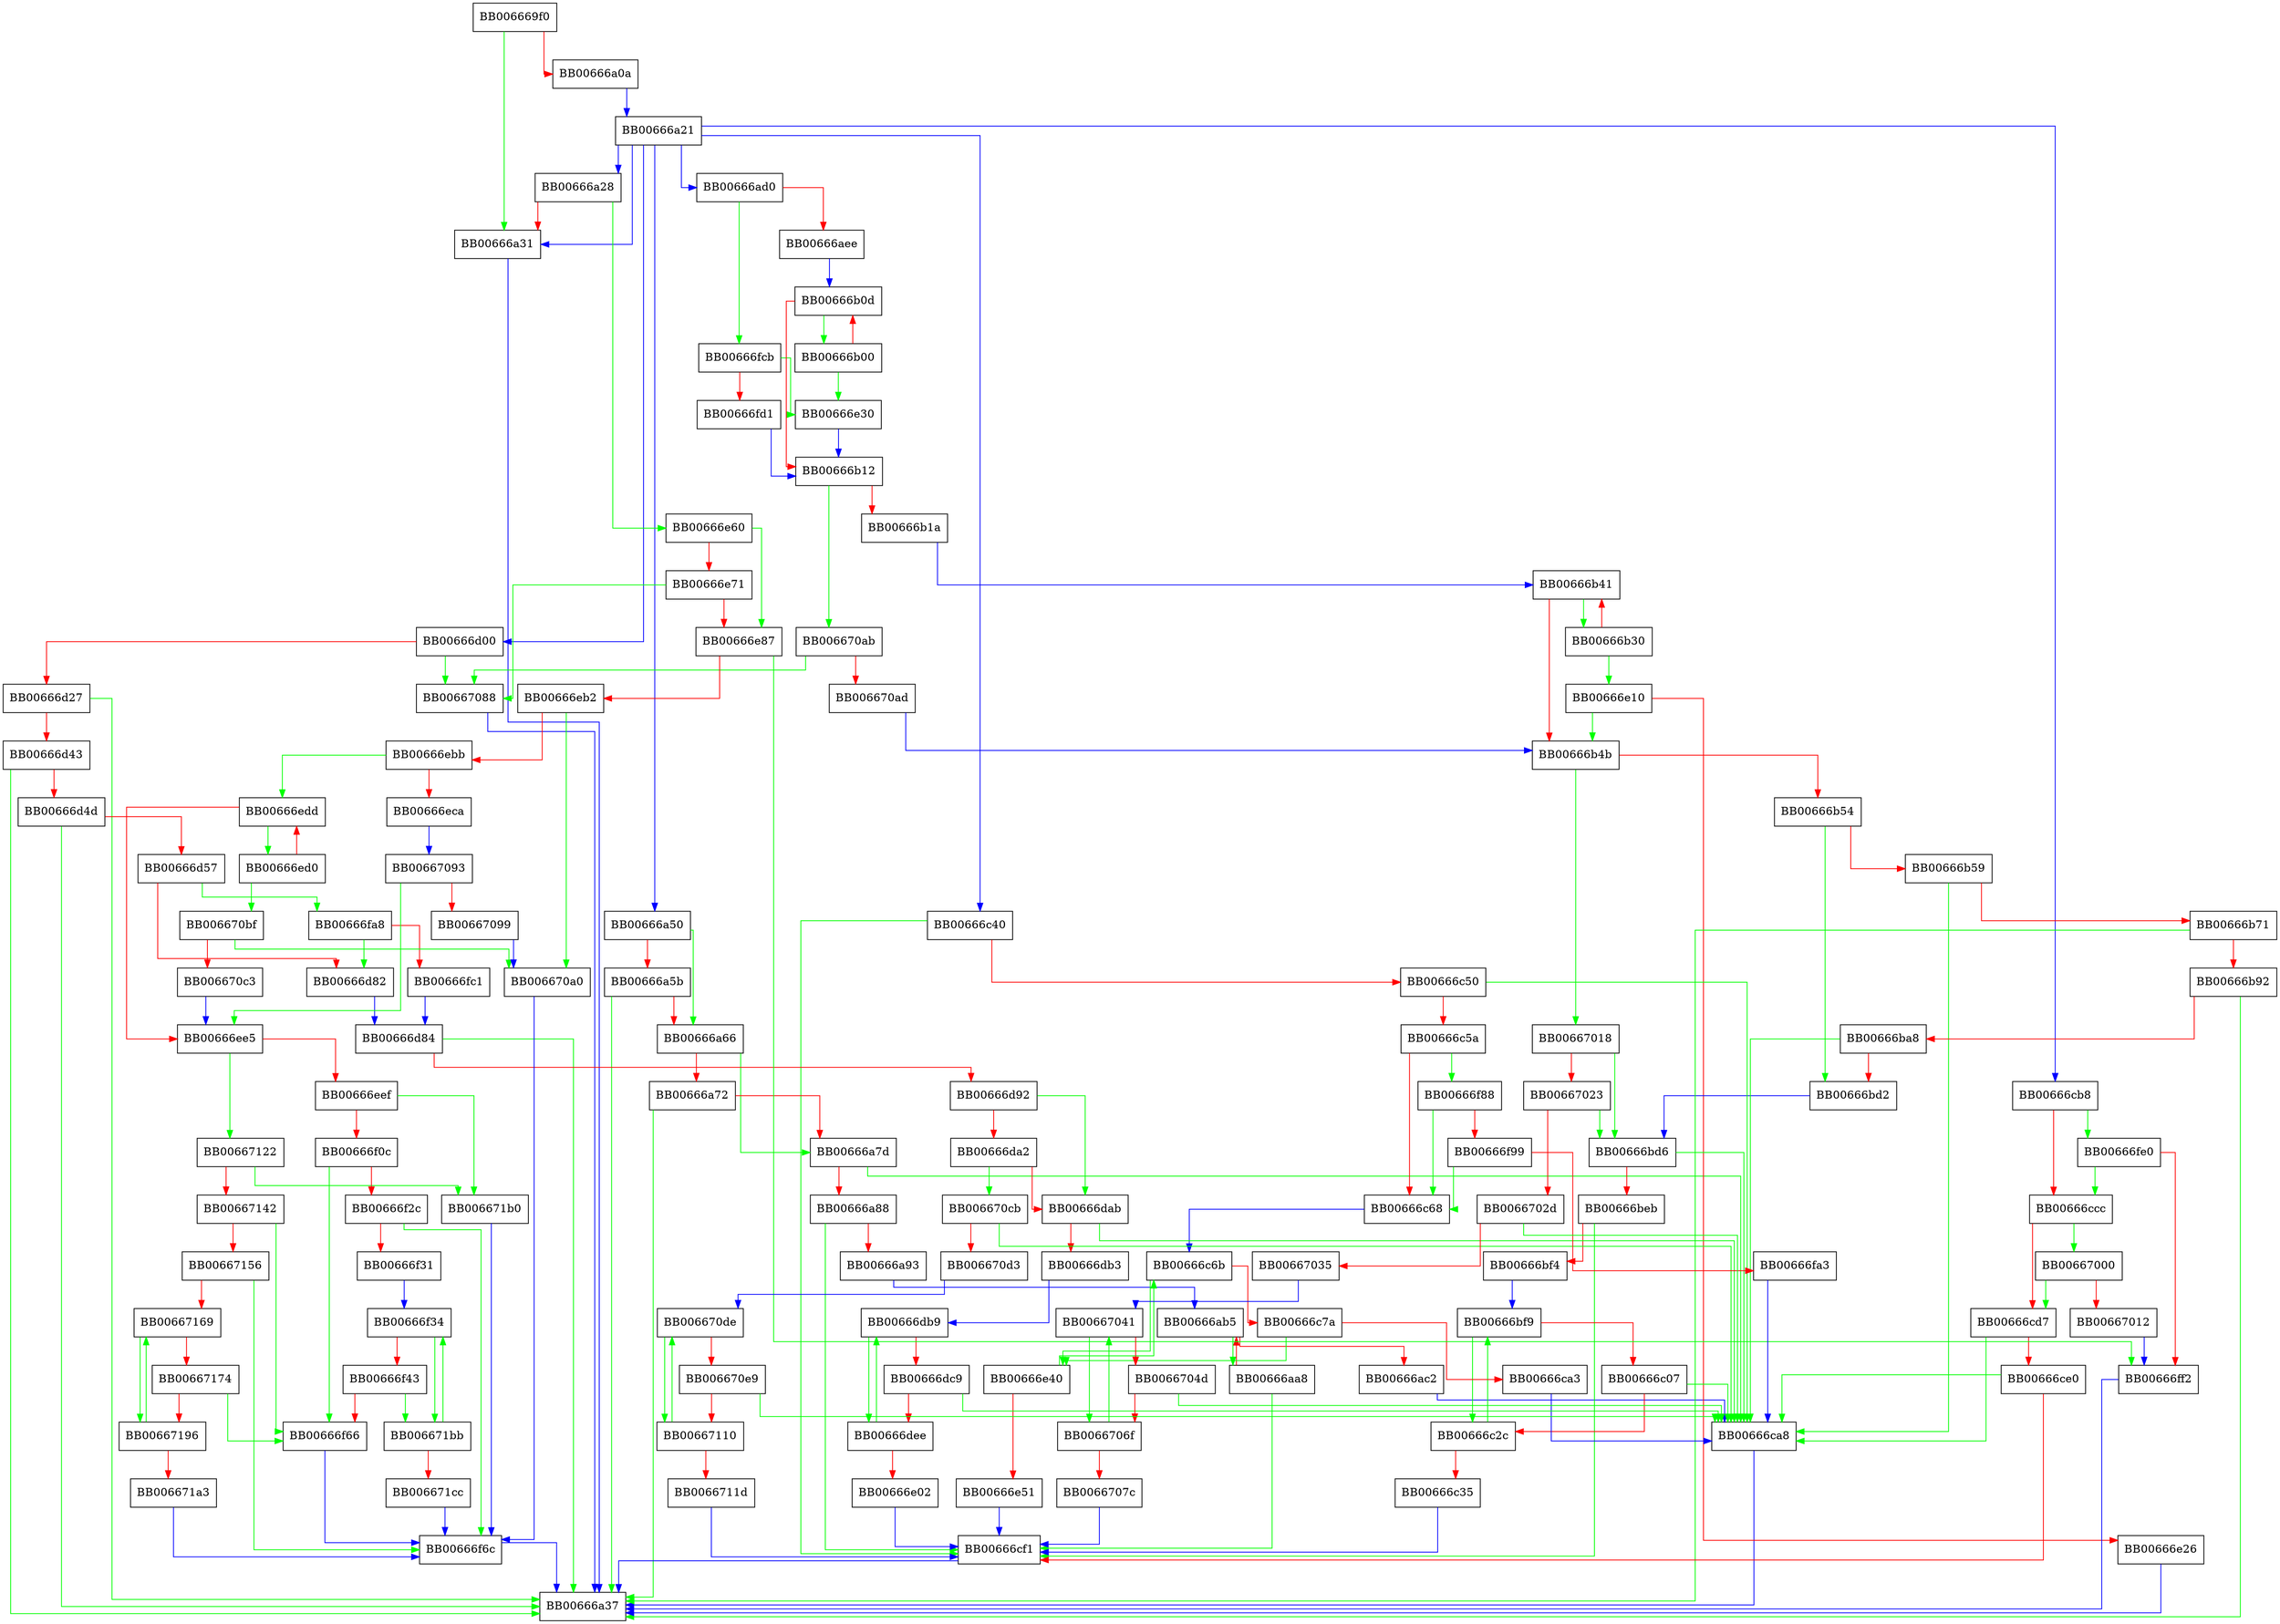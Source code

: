 digraph nc_match_single {
  node [shape="box"];
  graph [splines=ortho];
  BB006669f0 -> BB00666a31 [color="green"];
  BB006669f0 -> BB00666a0a [color="red"];
  BB00666a0a -> BB00666a21 [color="blue"];
  BB00666a21 -> BB00666a28 [color="blue"];
  BB00666a21 -> BB00666ad0 [color="blue"];
  BB00666a21 -> BB00666c40 [color="blue"];
  BB00666a21 -> BB00666a31 [color="blue"];
  BB00666a21 -> BB00666cb8 [color="blue"];
  BB00666a21 -> BB00666d00 [color="blue"];
  BB00666a21 -> BB00666a50 [color="blue"];
  BB00666a28 -> BB00666e60 [color="green"];
  BB00666a28 -> BB00666a31 [color="red"];
  BB00666a31 -> BB00666a37 [color="blue"];
  BB00666a50 -> BB00666a66 [color="green"];
  BB00666a50 -> BB00666a5b [color="red"];
  BB00666a5b -> BB00666a37 [color="green"];
  BB00666a5b -> BB00666a66 [color="red"];
  BB00666a66 -> BB00666a7d [color="green"];
  BB00666a66 -> BB00666a72 [color="red"];
  BB00666a72 -> BB00666a37 [color="green"];
  BB00666a72 -> BB00666a7d [color="red"];
  BB00666a7d -> BB00666ca8 [color="green"];
  BB00666a7d -> BB00666a88 [color="red"];
  BB00666a88 -> BB00666cf1 [color="green"];
  BB00666a88 -> BB00666a93 [color="red"];
  BB00666a93 -> BB00666ab5 [color="blue"];
  BB00666aa8 -> BB00666cf1 [color="green"];
  BB00666aa8 -> BB00666ab5 [color="red"];
  BB00666ab5 -> BB00666aa8 [color="green"];
  BB00666ab5 -> BB00666ac2 [color="red"];
  BB00666ac2 -> BB00666ca8 [color="blue"];
  BB00666ad0 -> BB00666fcb [color="green"];
  BB00666ad0 -> BB00666aee [color="red"];
  BB00666aee -> BB00666b0d [color="blue"];
  BB00666b00 -> BB00666e30 [color="green"];
  BB00666b00 -> BB00666b0d [color="red"];
  BB00666b0d -> BB00666b00 [color="green"];
  BB00666b0d -> BB00666b12 [color="red"];
  BB00666b12 -> BB006670ab [color="green"];
  BB00666b12 -> BB00666b1a [color="red"];
  BB00666b1a -> BB00666b41 [color="blue"];
  BB00666b30 -> BB00666e10 [color="green"];
  BB00666b30 -> BB00666b41 [color="red"];
  BB00666b41 -> BB00666b30 [color="green"];
  BB00666b41 -> BB00666b4b [color="red"];
  BB00666b4b -> BB00667018 [color="green"];
  BB00666b4b -> BB00666b54 [color="red"];
  BB00666b54 -> BB00666bd2 [color="green"];
  BB00666b54 -> BB00666b59 [color="red"];
  BB00666b59 -> BB00666ca8 [color="green"];
  BB00666b59 -> BB00666b71 [color="red"];
  BB00666b71 -> BB00666a37 [color="green"];
  BB00666b71 -> BB00666b92 [color="red"];
  BB00666b92 -> BB00666a37 [color="green"];
  BB00666b92 -> BB00666ba8 [color="red"];
  BB00666ba8 -> BB00666ca8 [color="green"];
  BB00666ba8 -> BB00666bd2 [color="red"];
  BB00666bd2 -> BB00666bd6 [color="blue"];
  BB00666bd6 -> BB00666ca8 [color="green"];
  BB00666bd6 -> BB00666beb [color="red"];
  BB00666beb -> BB00666cf1 [color="green"];
  BB00666beb -> BB00666bf4 [color="red"];
  BB00666bf4 -> BB00666bf9 [color="blue"];
  BB00666bf9 -> BB00666c2c [color="green"];
  BB00666bf9 -> BB00666c07 [color="red"];
  BB00666c07 -> BB00666ca8 [color="green"];
  BB00666c07 -> BB00666c2c [color="red"];
  BB00666c2c -> BB00666bf9 [color="green"];
  BB00666c2c -> BB00666c35 [color="red"];
  BB00666c35 -> BB00666cf1 [color="blue"];
  BB00666c40 -> BB00666cf1 [color="green"];
  BB00666c40 -> BB00666c50 [color="red"];
  BB00666c50 -> BB00666ca8 [color="green"];
  BB00666c50 -> BB00666c5a [color="red"];
  BB00666c5a -> BB00666f88 [color="green"];
  BB00666c5a -> BB00666c68 [color="red"];
  BB00666c68 -> BB00666c6b [color="blue"];
  BB00666c6b -> BB00666e40 [color="green"];
  BB00666c6b -> BB00666c7a [color="red"];
  BB00666c7a -> BB00666e40 [color="green"];
  BB00666c7a -> BB00666ca3 [color="red"];
  BB00666ca3 -> BB00666ca8 [color="blue"];
  BB00666ca8 -> BB00666a37 [color="blue"];
  BB00666cb8 -> BB00666fe0 [color="green"];
  BB00666cb8 -> BB00666ccc [color="red"];
  BB00666ccc -> BB00667000 [color="green"];
  BB00666ccc -> BB00666cd7 [color="red"];
  BB00666cd7 -> BB00666ca8 [color="green"];
  BB00666cd7 -> BB00666ce0 [color="red"];
  BB00666ce0 -> BB00666ca8 [color="green"];
  BB00666ce0 -> BB00666cf1 [color="red"];
  BB00666cf1 -> BB00666a37 [color="blue"];
  BB00666d00 -> BB00667088 [color="green"];
  BB00666d00 -> BB00666d27 [color="red"];
  BB00666d27 -> BB00666a37 [color="green"];
  BB00666d27 -> BB00666d43 [color="red"];
  BB00666d43 -> BB00666a37 [color="green"];
  BB00666d43 -> BB00666d4d [color="red"];
  BB00666d4d -> BB00666a37 [color="green"];
  BB00666d4d -> BB00666d57 [color="red"];
  BB00666d57 -> BB00666fa8 [color="green"];
  BB00666d57 -> BB00666d82 [color="red"];
  BB00666d82 -> BB00666d84 [color="blue"];
  BB00666d84 -> BB00666a37 [color="green"];
  BB00666d84 -> BB00666d92 [color="red"];
  BB00666d92 -> BB00666dab [color="green"];
  BB00666d92 -> BB00666da2 [color="red"];
  BB00666da2 -> BB006670cb [color="green"];
  BB00666da2 -> BB00666dab [color="red"];
  BB00666dab -> BB00666ca8 [color="green"];
  BB00666dab -> BB00666db3 [color="red"];
  BB00666db3 -> BB00666db9 [color="blue"];
  BB00666db9 -> BB00666dee [color="green"];
  BB00666db9 -> BB00666dc9 [color="red"];
  BB00666dc9 -> BB00666ca8 [color="green"];
  BB00666dc9 -> BB00666dee [color="red"];
  BB00666dee -> BB00666db9 [color="green"];
  BB00666dee -> BB00666e02 [color="red"];
  BB00666e02 -> BB00666cf1 [color="blue"];
  BB00666e10 -> BB00666b4b [color="green"];
  BB00666e10 -> BB00666e26 [color="red"];
  BB00666e26 -> BB00666a37 [color="blue"];
  BB00666e30 -> BB00666b12 [color="blue"];
  BB00666e40 -> BB00666c6b [color="green"];
  BB00666e40 -> BB00666e51 [color="red"];
  BB00666e51 -> BB00666cf1 [color="blue"];
  BB00666e60 -> BB00666e87 [color="green"];
  BB00666e60 -> BB00666e71 [color="red"];
  BB00666e71 -> BB00667088 [color="green"];
  BB00666e71 -> BB00666e87 [color="red"];
  BB00666e87 -> BB00666ff2 [color="green"];
  BB00666e87 -> BB00666eb2 [color="red"];
  BB00666eb2 -> BB006670a0 [color="green"];
  BB00666eb2 -> BB00666ebb [color="red"];
  BB00666ebb -> BB00666edd [color="green"];
  BB00666ebb -> BB00666eca [color="red"];
  BB00666eca -> BB00667093 [color="blue"];
  BB00666ed0 -> BB006670bf [color="green"];
  BB00666ed0 -> BB00666edd [color="red"];
  BB00666edd -> BB00666ed0 [color="green"];
  BB00666edd -> BB00666ee5 [color="red"];
  BB00666ee5 -> BB00667122 [color="green"];
  BB00666ee5 -> BB00666eef [color="red"];
  BB00666eef -> BB006671b0 [color="green"];
  BB00666eef -> BB00666f0c [color="red"];
  BB00666f0c -> BB00666f66 [color="green"];
  BB00666f0c -> BB00666f2c [color="red"];
  BB00666f2c -> BB00666f6c [color="green"];
  BB00666f2c -> BB00666f31 [color="red"];
  BB00666f31 -> BB00666f34 [color="blue"];
  BB00666f34 -> BB006671bb [color="green"];
  BB00666f34 -> BB00666f43 [color="red"];
  BB00666f43 -> BB006671bb [color="green"];
  BB00666f43 -> BB00666f66 [color="red"];
  BB00666f66 -> BB00666f6c [color="blue"];
  BB00666f6c -> BB00666a37 [color="blue"];
  BB00666f88 -> BB00666c68 [color="green"];
  BB00666f88 -> BB00666f99 [color="red"];
  BB00666f99 -> BB00666c68 [color="green"];
  BB00666f99 -> BB00666fa3 [color="red"];
  BB00666fa3 -> BB00666ca8 [color="blue"];
  BB00666fa8 -> BB00666d82 [color="green"];
  BB00666fa8 -> BB00666fc1 [color="red"];
  BB00666fc1 -> BB00666d84 [color="blue"];
  BB00666fcb -> BB00666e30 [color="green"];
  BB00666fcb -> BB00666fd1 [color="red"];
  BB00666fd1 -> BB00666b12 [color="blue"];
  BB00666fe0 -> BB00666ccc [color="green"];
  BB00666fe0 -> BB00666ff2 [color="red"];
  BB00666ff2 -> BB00666a37 [color="blue"];
  BB00667000 -> BB00666cd7 [color="green"];
  BB00667000 -> BB00667012 [color="red"];
  BB00667012 -> BB00666ff2 [color="blue"];
  BB00667018 -> BB00666bd6 [color="green"];
  BB00667018 -> BB00667023 [color="red"];
  BB00667023 -> BB00666bd6 [color="green"];
  BB00667023 -> BB0066702d [color="red"];
  BB0066702d -> BB00666ca8 [color="green"];
  BB0066702d -> BB00667035 [color="red"];
  BB00667035 -> BB00667041 [color="blue"];
  BB00667041 -> BB0066706f [color="green"];
  BB00667041 -> BB0066704d [color="red"];
  BB0066704d -> BB00666ca8 [color="green"];
  BB0066704d -> BB0066706f [color="red"];
  BB0066706f -> BB00667041 [color="green"];
  BB0066706f -> BB0066707c [color="red"];
  BB0066707c -> BB00666cf1 [color="blue"];
  BB00667088 -> BB00666a37 [color="blue"];
  BB00667093 -> BB00666ee5 [color="green"];
  BB00667093 -> BB00667099 [color="red"];
  BB00667099 -> BB006670a0 [color="blue"];
  BB006670a0 -> BB00666f6c [color="blue"];
  BB006670ab -> BB00667088 [color="green"];
  BB006670ab -> BB006670ad [color="red"];
  BB006670ad -> BB00666b4b [color="blue"];
  BB006670bf -> BB006670a0 [color="green"];
  BB006670bf -> BB006670c3 [color="red"];
  BB006670c3 -> BB00666ee5 [color="blue"];
  BB006670cb -> BB00666ca8 [color="green"];
  BB006670cb -> BB006670d3 [color="red"];
  BB006670d3 -> BB006670de [color="blue"];
  BB006670de -> BB00667110 [color="green"];
  BB006670de -> BB006670e9 [color="red"];
  BB006670e9 -> BB00666ca8 [color="green"];
  BB006670e9 -> BB00667110 [color="red"];
  BB00667110 -> BB006670de [color="green"];
  BB00667110 -> BB0066711d [color="red"];
  BB0066711d -> BB00666cf1 [color="blue"];
  BB00667122 -> BB006671b0 [color="green"];
  BB00667122 -> BB00667142 [color="red"];
  BB00667142 -> BB00666f66 [color="green"];
  BB00667142 -> BB00667156 [color="red"];
  BB00667156 -> BB00666f6c [color="green"];
  BB00667156 -> BB00667169 [color="red"];
  BB00667169 -> BB00667196 [color="green"];
  BB00667169 -> BB00667174 [color="red"];
  BB00667174 -> BB00666f66 [color="green"];
  BB00667174 -> BB00667196 [color="red"];
  BB00667196 -> BB00667169 [color="green"];
  BB00667196 -> BB006671a3 [color="red"];
  BB006671a3 -> BB00666f6c [color="blue"];
  BB006671b0 -> BB00666f6c [color="blue"];
  BB006671bb -> BB00666f34 [color="green"];
  BB006671bb -> BB006671cc [color="red"];
  BB006671cc -> BB00666f6c [color="blue"];
}